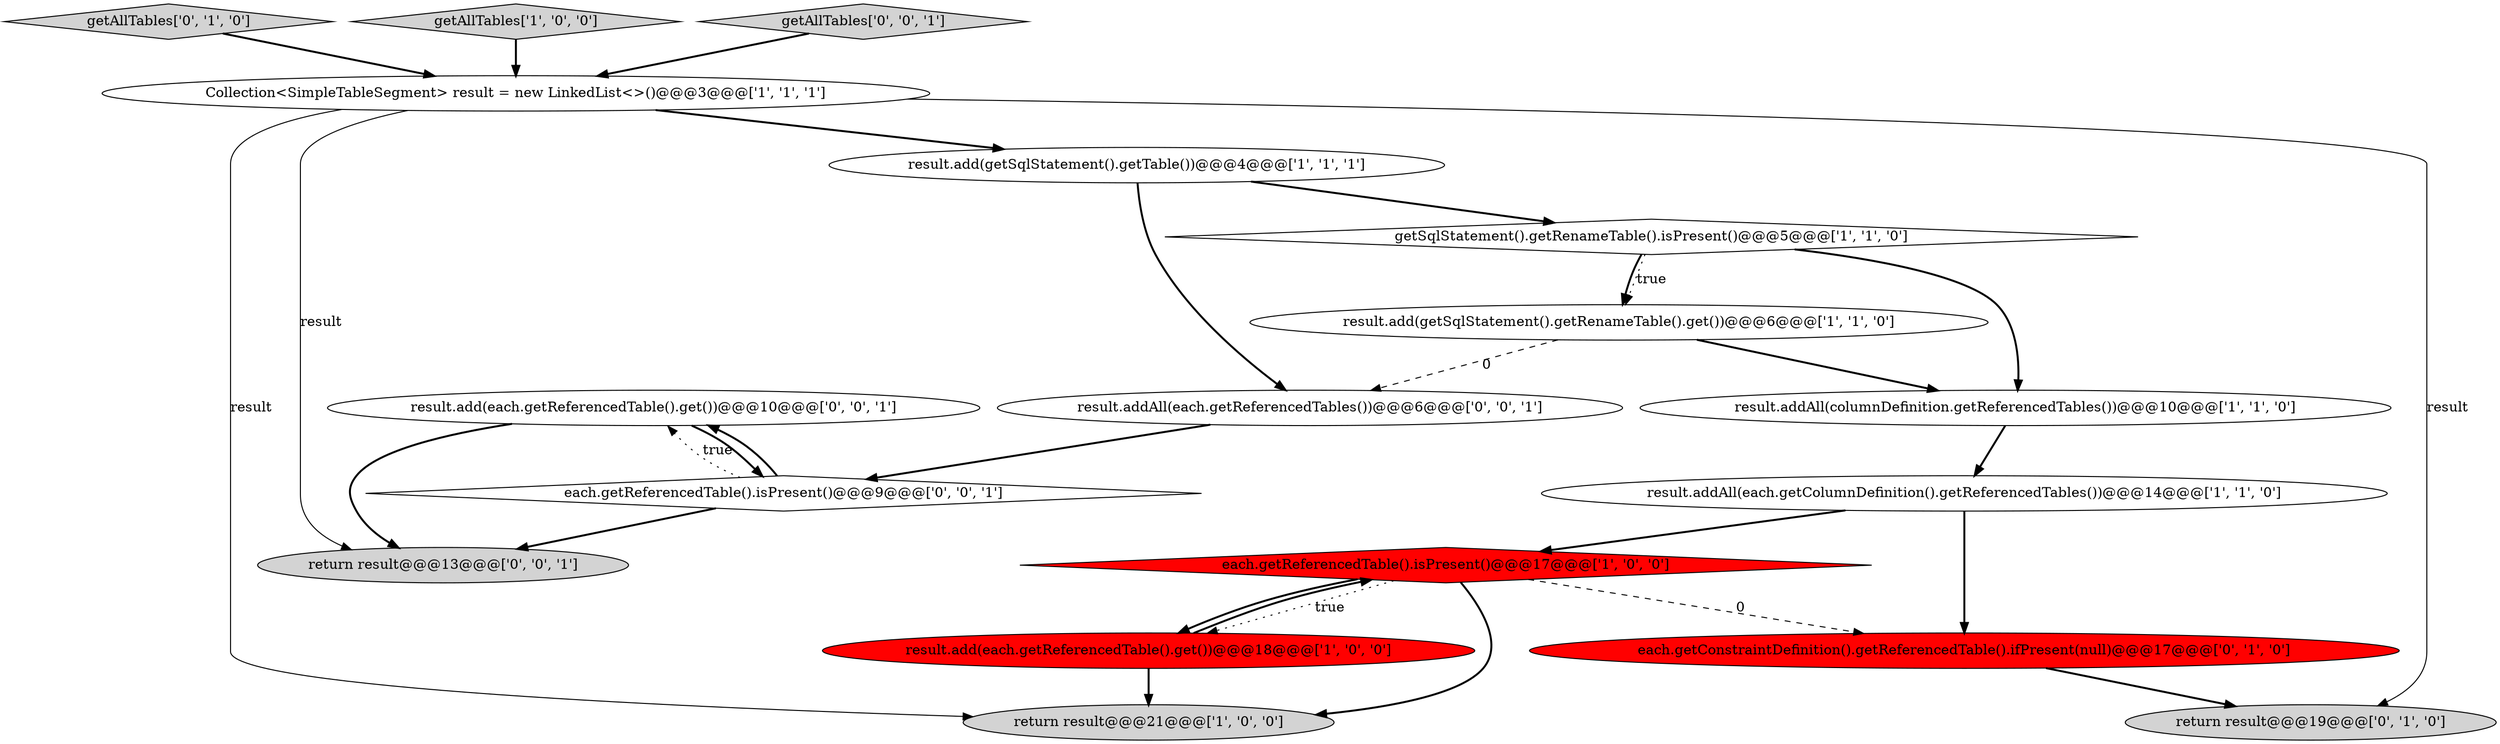 digraph {
14 [style = filled, label = "result.add(each.getReferencedTable().get())@@@10@@@['0', '0', '1']", fillcolor = white, shape = ellipse image = "AAA0AAABBB3BBB"];
12 [style = filled, label = "getAllTables['0', '1', '0']", fillcolor = lightgray, shape = diamond image = "AAA0AAABBB2BBB"];
8 [style = filled, label = "getAllTables['1', '0', '0']", fillcolor = lightgray, shape = diamond image = "AAA0AAABBB1BBB"];
11 [style = filled, label = "return result@@@19@@@['0', '1', '0']", fillcolor = lightgray, shape = ellipse image = "AAA0AAABBB2BBB"];
3 [style = filled, label = "result.addAll(columnDefinition.getReferencedTables())@@@10@@@['1', '1', '0']", fillcolor = white, shape = ellipse image = "AAA0AAABBB1BBB"];
16 [style = filled, label = "result.addAll(each.getReferencedTables())@@@6@@@['0', '0', '1']", fillcolor = white, shape = ellipse image = "AAA0AAABBB3BBB"];
5 [style = filled, label = "result.add(getSqlStatement().getTable())@@@4@@@['1', '1', '1']", fillcolor = white, shape = ellipse image = "AAA0AAABBB1BBB"];
15 [style = filled, label = "getAllTables['0', '0', '1']", fillcolor = lightgray, shape = diamond image = "AAA0AAABBB3BBB"];
6 [style = filled, label = "Collection<SimpleTableSegment> result = new LinkedList<>()@@@3@@@['1', '1', '1']", fillcolor = white, shape = ellipse image = "AAA0AAABBB1BBB"];
4 [style = filled, label = "return result@@@21@@@['1', '0', '0']", fillcolor = lightgray, shape = ellipse image = "AAA0AAABBB1BBB"];
10 [style = filled, label = "each.getConstraintDefinition().getReferencedTable().ifPresent(null)@@@17@@@['0', '1', '0']", fillcolor = red, shape = ellipse image = "AAA1AAABBB2BBB"];
2 [style = filled, label = "getSqlStatement().getRenameTable().isPresent()@@@5@@@['1', '1', '0']", fillcolor = white, shape = diamond image = "AAA0AAABBB1BBB"];
17 [style = filled, label = "each.getReferencedTable().isPresent()@@@9@@@['0', '0', '1']", fillcolor = white, shape = diamond image = "AAA0AAABBB3BBB"];
0 [style = filled, label = "result.add(each.getReferencedTable().get())@@@18@@@['1', '0', '0']", fillcolor = red, shape = ellipse image = "AAA1AAABBB1BBB"];
13 [style = filled, label = "return result@@@13@@@['0', '0', '1']", fillcolor = lightgray, shape = ellipse image = "AAA0AAABBB3BBB"];
9 [style = filled, label = "each.getReferencedTable().isPresent()@@@17@@@['1', '0', '0']", fillcolor = red, shape = diamond image = "AAA1AAABBB1BBB"];
1 [style = filled, label = "result.addAll(each.getColumnDefinition().getReferencedTables())@@@14@@@['1', '1', '0']", fillcolor = white, shape = ellipse image = "AAA0AAABBB1BBB"];
7 [style = filled, label = "result.add(getSqlStatement().getRenameTable().get())@@@6@@@['1', '1', '0']", fillcolor = white, shape = ellipse image = "AAA0AAABBB1BBB"];
0->9 [style = bold, label=""];
9->0 [style = dotted, label="true"];
9->10 [style = dashed, label="0"];
9->0 [style = bold, label=""];
3->1 [style = bold, label=""];
7->16 [style = dashed, label="0"];
9->4 [style = bold, label=""];
2->3 [style = bold, label=""];
17->14 [style = dotted, label="true"];
14->17 [style = bold, label=""];
8->6 [style = bold, label=""];
15->6 [style = bold, label=""];
16->17 [style = bold, label=""];
12->6 [style = bold, label=""];
7->3 [style = bold, label=""];
1->9 [style = bold, label=""];
5->16 [style = bold, label=""];
6->5 [style = bold, label=""];
5->2 [style = bold, label=""];
6->11 [style = solid, label="result"];
0->4 [style = bold, label=""];
17->14 [style = bold, label=""];
2->7 [style = dotted, label="true"];
6->13 [style = solid, label="result"];
6->4 [style = solid, label="result"];
17->13 [style = bold, label=""];
2->7 [style = bold, label=""];
14->13 [style = bold, label=""];
1->10 [style = bold, label=""];
10->11 [style = bold, label=""];
}
